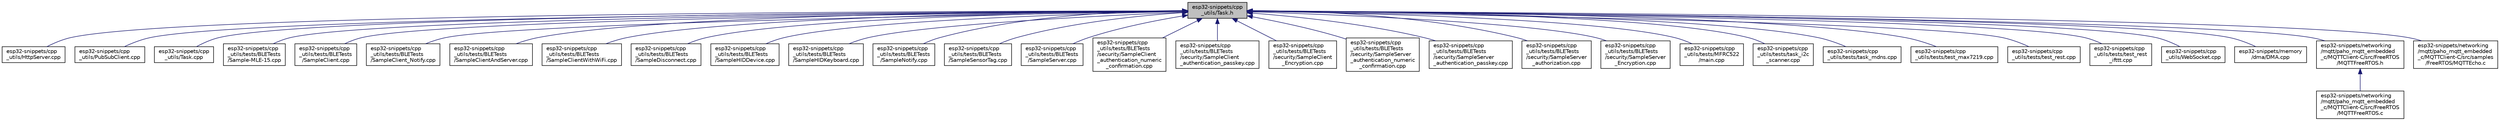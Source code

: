 digraph "esp32-snippets/cpp_utils/Task.h"
{
  edge [fontname="Helvetica",fontsize="10",labelfontname="Helvetica",labelfontsize="10"];
  node [fontname="Helvetica",fontsize="10",shape=record];
  Node4 [label="esp32-snippets/cpp\l_utils/Task.h",height=0.2,width=0.4,color="black", fillcolor="grey75", style="filled", fontcolor="black"];
  Node4 -> Node5 [dir="back",color="midnightblue",fontsize="10",style="solid",fontname="Helvetica"];
  Node5 [label="esp32-snippets/cpp\l_utils/HttpServer.cpp",height=0.2,width=0.4,color="black", fillcolor="white", style="filled",URL="$_http_server_8cpp.html"];
  Node4 -> Node6 [dir="back",color="midnightblue",fontsize="10",style="solid",fontname="Helvetica"];
  Node6 [label="esp32-snippets/cpp\l_utils/PubSubClient.cpp",height=0.2,width=0.4,color="black", fillcolor="white", style="filled",URL="$_pub_sub_client_8cpp.html"];
  Node4 -> Node7 [dir="back",color="midnightblue",fontsize="10",style="solid",fontname="Helvetica"];
  Node7 [label="esp32-snippets/cpp\l_utils/Task.cpp",height=0.2,width=0.4,color="black", fillcolor="white", style="filled",URL="$_task_8cpp.html"];
  Node4 -> Node8 [dir="back",color="midnightblue",fontsize="10",style="solid",fontname="Helvetica"];
  Node8 [label="esp32-snippets/cpp\l_utils/tests/BLETests\l/Sample-MLE-15.cpp",height=0.2,width=0.4,color="black", fillcolor="white", style="filled",URL="$_sample-_m_l_e-15_8cpp.html"];
  Node4 -> Node9 [dir="back",color="midnightblue",fontsize="10",style="solid",fontname="Helvetica"];
  Node9 [label="esp32-snippets/cpp\l_utils/tests/BLETests\l/SampleClient.cpp",height=0.2,width=0.4,color="black", fillcolor="white", style="filled",URL="$_sample_client_8cpp.html"];
  Node4 -> Node10 [dir="back",color="midnightblue",fontsize="10",style="solid",fontname="Helvetica"];
  Node10 [label="esp32-snippets/cpp\l_utils/tests/BLETests\l/SampleClient_Notify.cpp",height=0.2,width=0.4,color="black", fillcolor="white", style="filled",URL="$_sample_client___notify_8cpp.html"];
  Node4 -> Node11 [dir="back",color="midnightblue",fontsize="10",style="solid",fontname="Helvetica"];
  Node11 [label="esp32-snippets/cpp\l_utils/tests/BLETests\l/SampleClientAndServer.cpp",height=0.2,width=0.4,color="black", fillcolor="white", style="filled",URL="$_sample_client_and_server_8cpp.html"];
  Node4 -> Node12 [dir="back",color="midnightblue",fontsize="10",style="solid",fontname="Helvetica"];
  Node12 [label="esp32-snippets/cpp\l_utils/tests/BLETests\l/SampleClientWithWiFi.cpp",height=0.2,width=0.4,color="black", fillcolor="white", style="filled",URL="$_sample_client_with_wi_fi_8cpp.html"];
  Node4 -> Node13 [dir="back",color="midnightblue",fontsize="10",style="solid",fontname="Helvetica"];
  Node13 [label="esp32-snippets/cpp\l_utils/tests/BLETests\l/SampleDisconnect.cpp",height=0.2,width=0.4,color="black", fillcolor="white", style="filled",URL="$_sample_disconnect_8cpp.html"];
  Node4 -> Node14 [dir="back",color="midnightblue",fontsize="10",style="solid",fontname="Helvetica"];
  Node14 [label="esp32-snippets/cpp\l_utils/tests/BLETests\l/SampleHIDDevice.cpp",height=0.2,width=0.4,color="black", fillcolor="white", style="filled",URL="$_sample_h_i_d_device_8cpp.html"];
  Node4 -> Node15 [dir="back",color="midnightblue",fontsize="10",style="solid",fontname="Helvetica"];
  Node15 [label="esp32-snippets/cpp\l_utils/tests/BLETests\l/SampleHIDKeyboard.cpp",height=0.2,width=0.4,color="black", fillcolor="white", style="filled",URL="$_sample_h_i_d_keyboard_8cpp.html"];
  Node4 -> Node16 [dir="back",color="midnightblue",fontsize="10",style="solid",fontname="Helvetica"];
  Node16 [label="esp32-snippets/cpp\l_utils/tests/BLETests\l/SampleNotify.cpp",height=0.2,width=0.4,color="black", fillcolor="white", style="filled",URL="$_sample_notify_8cpp.html"];
  Node4 -> Node17 [dir="back",color="midnightblue",fontsize="10",style="solid",fontname="Helvetica"];
  Node17 [label="esp32-snippets/cpp\l_utils/tests/BLETests\l/SampleSensorTag.cpp",height=0.2,width=0.4,color="black", fillcolor="white", style="filled",URL="$_sample_sensor_tag_8cpp.html"];
  Node4 -> Node18 [dir="back",color="midnightblue",fontsize="10",style="solid",fontname="Helvetica"];
  Node18 [label="esp32-snippets/cpp\l_utils/tests/BLETests\l/SampleServer.cpp",height=0.2,width=0.4,color="black", fillcolor="white", style="filled",URL="$_sample_server_8cpp.html"];
  Node4 -> Node19 [dir="back",color="midnightblue",fontsize="10",style="solid",fontname="Helvetica"];
  Node19 [label="esp32-snippets/cpp\l_utils/tests/BLETests\l/security/SampleClient\l_authentication_numeric\l_confirmation.cpp",height=0.2,width=0.4,color="black", fillcolor="white", style="filled",URL="$_sample_client__authentication__numeric__confirmation_8cpp.html"];
  Node4 -> Node20 [dir="back",color="midnightblue",fontsize="10",style="solid",fontname="Helvetica"];
  Node20 [label="esp32-snippets/cpp\l_utils/tests/BLETests\l/security/SampleClient\l_authentication_passkey.cpp",height=0.2,width=0.4,color="black", fillcolor="white", style="filled",URL="$_sample_client__authentication__passkey_8cpp.html"];
  Node4 -> Node21 [dir="back",color="midnightblue",fontsize="10",style="solid",fontname="Helvetica"];
  Node21 [label="esp32-snippets/cpp\l_utils/tests/BLETests\l/security/SampleClient\l_Encryption.cpp",height=0.2,width=0.4,color="black", fillcolor="white", style="filled",URL="$_sample_client___encryption_8cpp.html"];
  Node4 -> Node22 [dir="back",color="midnightblue",fontsize="10",style="solid",fontname="Helvetica"];
  Node22 [label="esp32-snippets/cpp\l_utils/tests/BLETests\l/security/SampleServer\l_authentication_numeric\l_confirmation.cpp",height=0.2,width=0.4,color="black", fillcolor="white", style="filled",URL="$_sample_server__authentication__numeric__confirmation_8cpp.html"];
  Node4 -> Node23 [dir="back",color="midnightblue",fontsize="10",style="solid",fontname="Helvetica"];
  Node23 [label="esp32-snippets/cpp\l_utils/tests/BLETests\l/security/SampleServer\l_authentication_passkey.cpp",height=0.2,width=0.4,color="black", fillcolor="white", style="filled",URL="$_sample_server__authentication__passkey_8cpp.html"];
  Node4 -> Node24 [dir="back",color="midnightblue",fontsize="10",style="solid",fontname="Helvetica"];
  Node24 [label="esp32-snippets/cpp\l_utils/tests/BLETests\l/security/SampleServer\l_authorization.cpp",height=0.2,width=0.4,color="black", fillcolor="white", style="filled",URL="$_sample_server__authorization_8cpp.html"];
  Node4 -> Node25 [dir="back",color="midnightblue",fontsize="10",style="solid",fontname="Helvetica"];
  Node25 [label="esp32-snippets/cpp\l_utils/tests/BLETests\l/security/SampleServer\l_Encryption.cpp",height=0.2,width=0.4,color="black", fillcolor="white", style="filled",URL="$_sample_server___encryption_8cpp.html"];
  Node4 -> Node26 [dir="back",color="midnightblue",fontsize="10",style="solid",fontname="Helvetica"];
  Node26 [label="esp32-snippets/cpp\l_utils/tests/MFRC522\l/main.cpp",height=0.2,width=0.4,color="black", fillcolor="white", style="filled",URL="$esp32-snippets_2cpp__utils_2tests_2_m_f_r_c522_2main_8cpp.html"];
  Node4 -> Node27 [dir="back",color="midnightblue",fontsize="10",style="solid",fontname="Helvetica"];
  Node27 [label="esp32-snippets/cpp\l_utils/tests/task_i2c\l_scanner.cpp",height=0.2,width=0.4,color="black", fillcolor="white", style="filled",URL="$task__i2c__scanner_8cpp.html"];
  Node4 -> Node28 [dir="back",color="midnightblue",fontsize="10",style="solid",fontname="Helvetica"];
  Node28 [label="esp32-snippets/cpp\l_utils/tests/task_mdns.cpp",height=0.2,width=0.4,color="black", fillcolor="white", style="filled",URL="$task__mdns_8cpp.html"];
  Node4 -> Node29 [dir="back",color="midnightblue",fontsize="10",style="solid",fontname="Helvetica"];
  Node29 [label="esp32-snippets/cpp\l_utils/tests/test_max7219.cpp",height=0.2,width=0.4,color="black", fillcolor="white", style="filled",URL="$test__max7219_8cpp.html"];
  Node4 -> Node30 [dir="back",color="midnightblue",fontsize="10",style="solid",fontname="Helvetica"];
  Node30 [label="esp32-snippets/cpp\l_utils/tests/test_rest.cpp",height=0.2,width=0.4,color="black", fillcolor="white", style="filled",URL="$test__rest_8cpp.html"];
  Node4 -> Node31 [dir="back",color="midnightblue",fontsize="10",style="solid",fontname="Helvetica"];
  Node31 [label="esp32-snippets/cpp\l_utils/tests/test_rest\l_ifttt.cpp",height=0.2,width=0.4,color="black", fillcolor="white", style="filled",URL="$test__rest__ifttt_8cpp.html"];
  Node4 -> Node32 [dir="back",color="midnightblue",fontsize="10",style="solid",fontname="Helvetica"];
  Node32 [label="esp32-snippets/cpp\l_utils/WebSocket.cpp",height=0.2,width=0.4,color="black", fillcolor="white", style="filled",URL="$_web_socket_8cpp.html"];
  Node4 -> Node33 [dir="back",color="midnightblue",fontsize="10",style="solid",fontname="Helvetica"];
  Node33 [label="esp32-snippets/memory\l/dma/DMA.cpp",height=0.2,width=0.4,color="black", fillcolor="white", style="filled",URL="$_d_m_a_8cpp.html"];
  Node4 -> Node34 [dir="back",color="midnightblue",fontsize="10",style="solid",fontname="Helvetica"];
  Node34 [label="esp32-snippets/networking\l/mqtt/paho_mqtt_embedded\l_c/MQTTClient-C/src/FreeRTOS\l/MQTTFreeRTOS.h",height=0.2,width=0.4,color="black", fillcolor="white", style="filled",URL="$_m_q_t_t_free_r_t_o_s_8h.html"];
  Node34 -> Node35 [dir="back",color="midnightblue",fontsize="10",style="solid",fontname="Helvetica"];
  Node35 [label="esp32-snippets/networking\l/mqtt/paho_mqtt_embedded\l_c/MQTTClient-C/src/FreeRTOS\l/MQTTFreeRTOS.c",height=0.2,width=0.4,color="black", fillcolor="white", style="filled",URL="$_m_q_t_t_free_r_t_o_s_8c.html"];
  Node4 -> Node36 [dir="back",color="midnightblue",fontsize="10",style="solid",fontname="Helvetica"];
  Node36 [label="esp32-snippets/networking\l/mqtt/paho_mqtt_embedded\l_c/MQTTClient-C/src/samples\l/FreeRTOS/MQTTEcho.c",height=0.2,width=0.4,color="black", fillcolor="white", style="filled",URL="$_m_q_t_t_echo_8c.html"];
}
